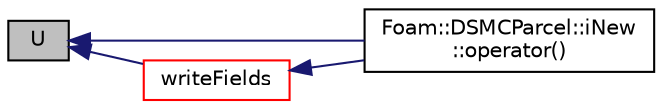 digraph "U"
{
  bgcolor="transparent";
  edge [fontname="Helvetica",fontsize="10",labelfontname="Helvetica",labelfontsize="10"];
  node [fontname="Helvetica",fontsize="10",shape=record];
  rankdir="LR";
  Node1 [label="U",height=0.2,width=0.4,color="black", fillcolor="grey75", style="filled", fontcolor="black"];
  Node1 -> Node2 [dir="back",color="midnightblue",fontsize="10",style="solid",fontname="Helvetica"];
  Node2 [label="Foam::DSMCParcel::iNew\l::operator()",height=0.2,width=0.4,color="black",URL="$a01086.html#ac56c4b3439d86c7c9174988a8d1d87cf"];
  Node1 -> Node3 [dir="back",color="midnightblue",fontsize="10",style="solid",fontname="Helvetica"];
  Node3 [label="writeFields",height=0.2,width=0.4,color="red",URL="$a00592.html#abe7712a38bfd0a6920aaa0633172173c"];
  Node3 -> Node2 [dir="back",color="midnightblue",fontsize="10",style="solid",fontname="Helvetica"];
}

